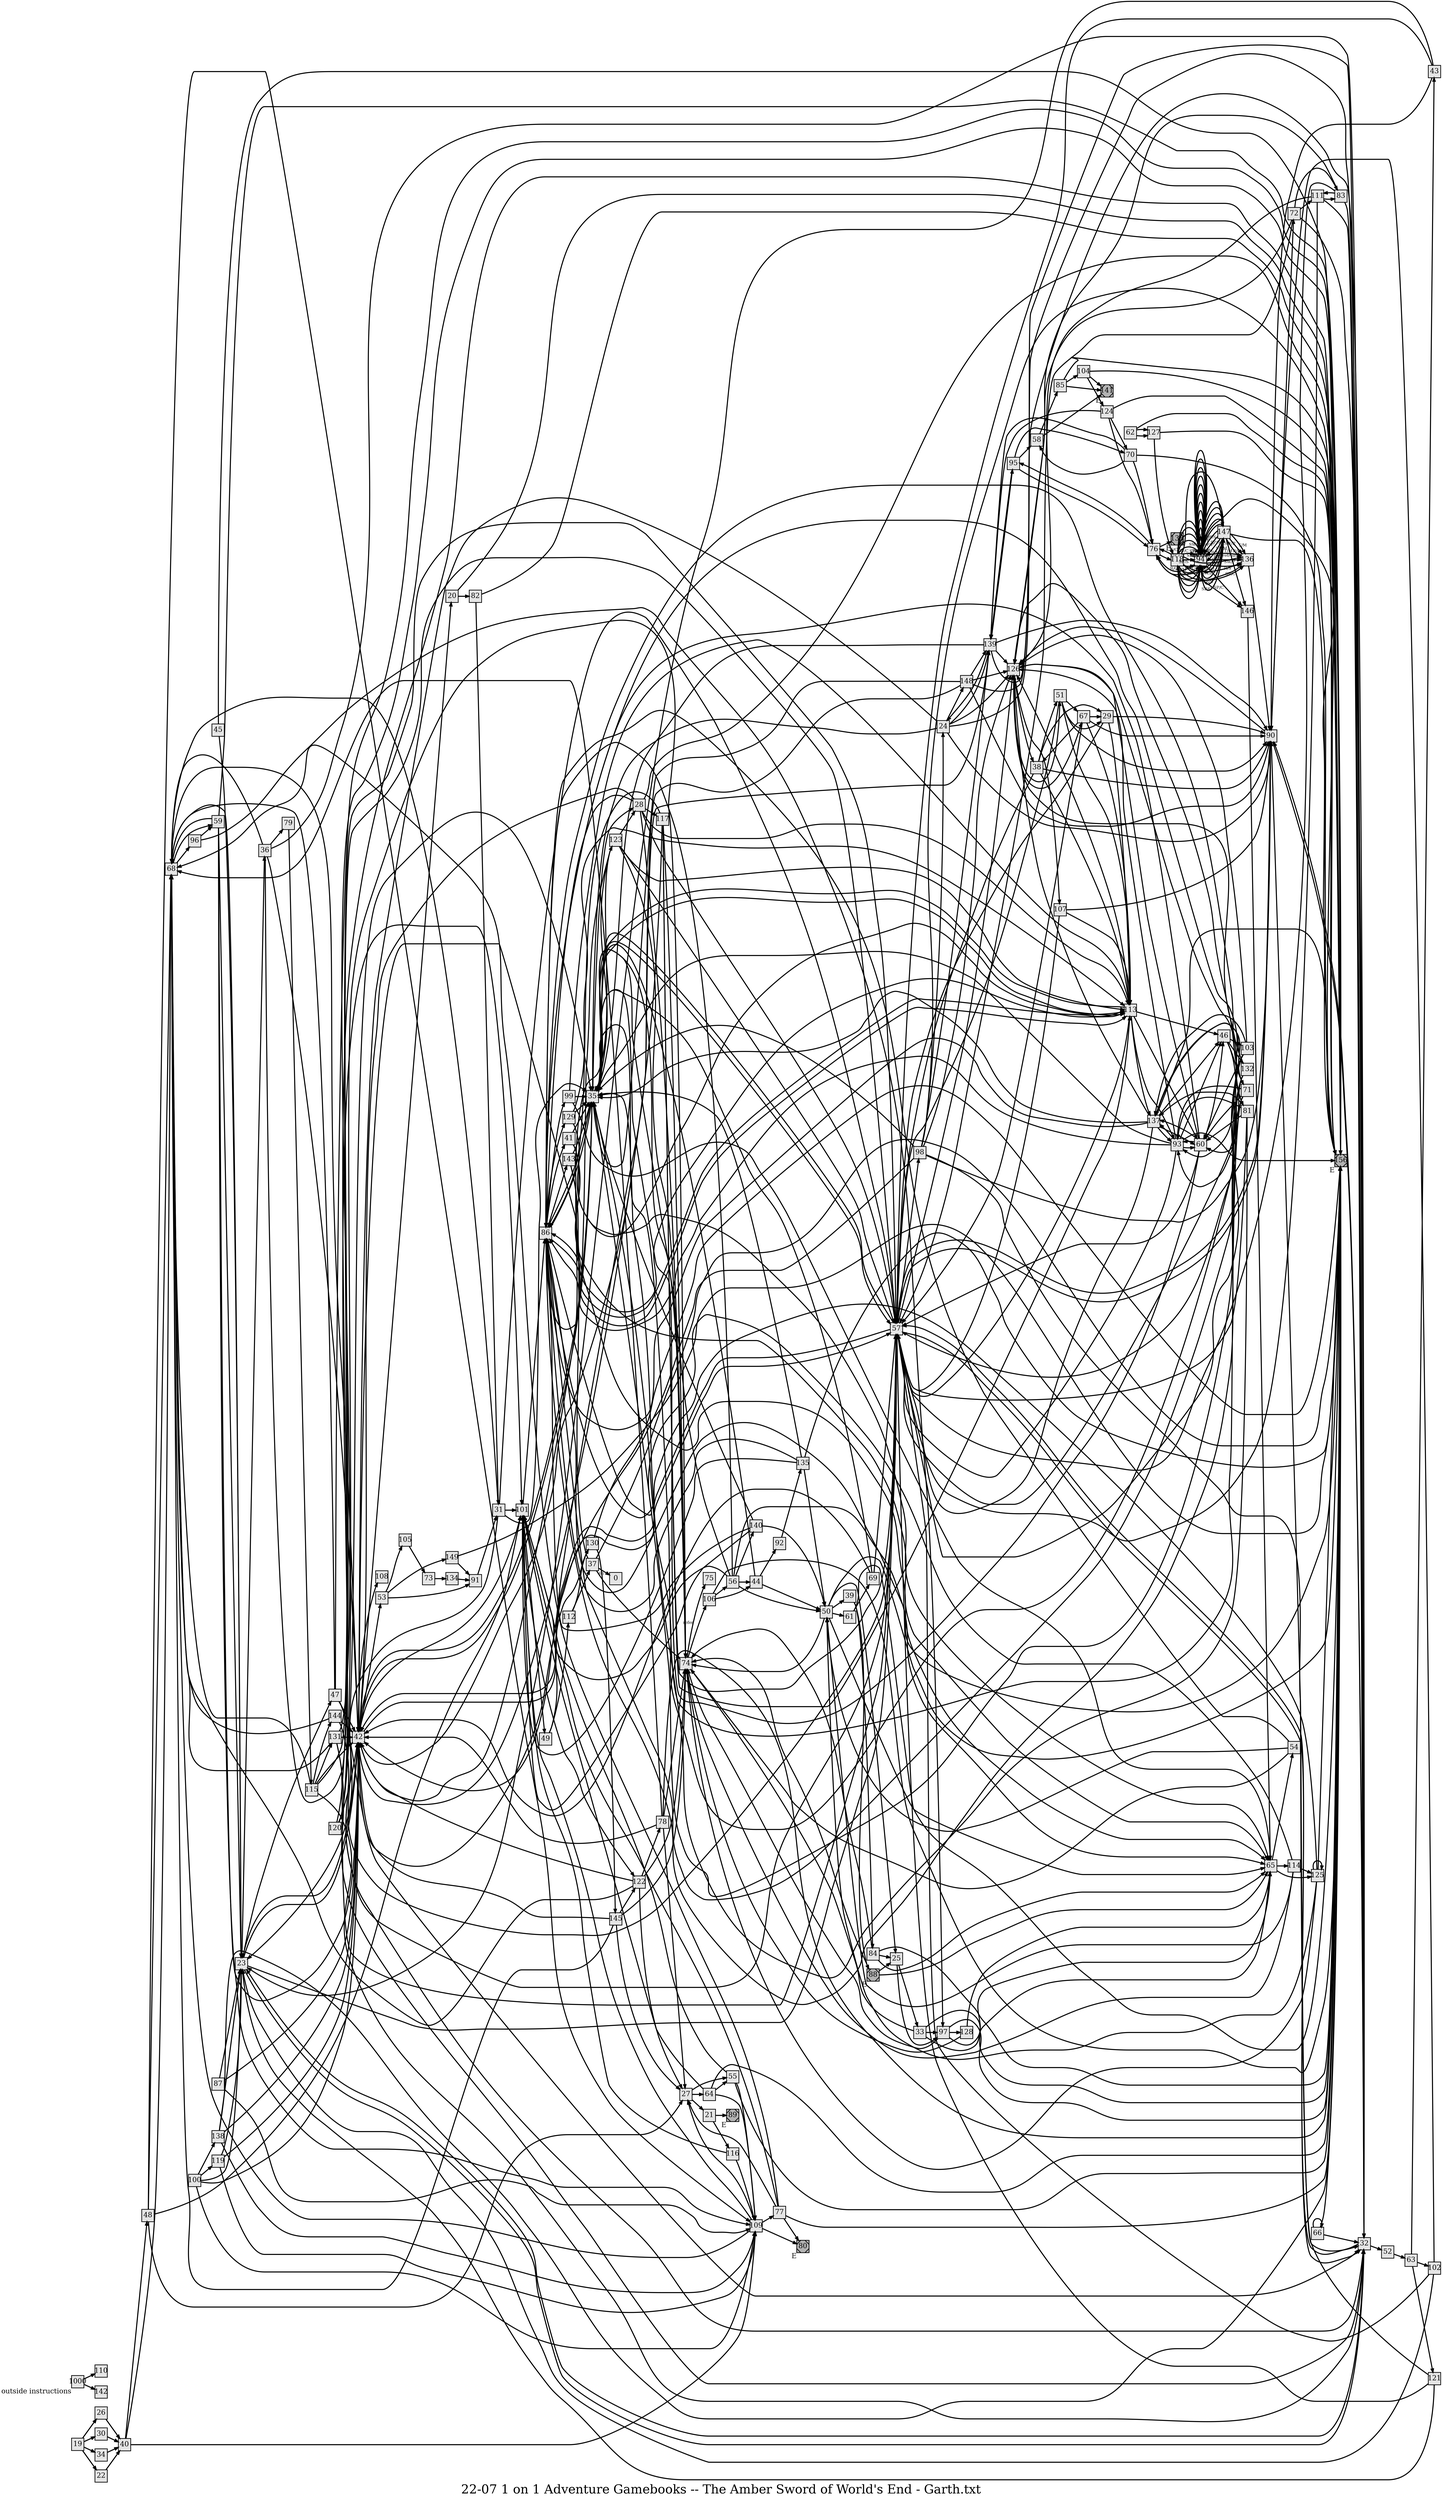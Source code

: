 digraph g{
  graph [ label="22-07 1 on 1 Adventure Gamebooks -- The Amber Sword of World's End - Garth.txt" rankdir=LR, ordering=out, fontsize=36, nodesep="0.35", ranksep="0.45"];
  node  [shape=rect, penwidth=2, fontsize=20, style=filled, fillcolor=grey90, margin="0,0", labelfloat=true, regular=true, fixedsize=true];
  edge  [labelfloat=true, penwidth=3, fontsize=12];
  19 -> 26;
  19 -> 30;
  19 -> 34;
  19 -> 22;
  20;
  20 -> 156;
  20 -> 82;
  21 -> 89;
  21 -> 116;
  22 -> 40;
  23 -> 36;
  23 -> 47;
  23 -> 42;
  23 -> 68;
  23 -> 32;
  23 -> 57;
  24 -> 148;
  24 -> 139;
  24 -> 90;
  24 -> 126;
  24 -> 42;
  24 -> 32;
  24 -> 35;
  25 -> 33;
  25 -> 97;
  26 -> 40;
  27 -> 55;
  27 -> 64;
  27 -> 21;
  28;
  28 -> 156;
  28 -> 117;
  28 -> 113;
  28 -> 86;
  28 -> 42;
  28 -> 57;
  28 -> 74;
  29 -> 90;
  29 -> 113;
  29 -> 57;
  30 -> 40;
  31 -> 23;
  31 -> 57;
  31 -> 101;
  31 -> 68;
  31 -> 35;
  32 -> 52;
  32 -> 90;
  32 -> 23;
  32 -> 57;
  33;
  33 -> 156;
  33 -> 97;
  33 -> 74;
  33 -> 65;
  34 -> 40;
  35 -> 28;
  35 -> 123;
  35 -> 86;
  35 -> 42;
  35 -> 113;
  35 -> 74;
  35 -> 57;
  36 -> 79;
  36 -> 42;
  36 -> 68;
  36 -> 32;
  36 -> 57;
  37 -> 156;
  37 -> 74;
  37 -> 42;
  37 -> 0	[ xlabel="68" ];
  38 -> 51;
  38 -> 29;
  38 -> 90;
  38 -> 113;
  38 -> 57;
  39 -> 84;
  39 -> 88;
  40 -> 48;
  40 -> 109;
  40 -> 68;
  41 -> 35;
  41 -> 113;
  41 -> 65;
  42 -> 20;
  42 -> 108;
  42 -> 53;
  42 -> 23;
  42 -> 35;
  42 -> 101;
  42 -> 68;
  42 -> 57;
  43 -> 90;
  43 -> 23;
  43 -> 57;
  44 -> 92;
  44 -> 50;
  44 -> 35;
  101;
  101 -> 86;
  45;
  45 -> 156;
  45 -> 23;
  46 -> 103;
  46 -> 132;
  46 -> 71;
  46 -> 81;
  47 -> 156;
  47 -> 42;
  47 -> 68;
  47 -> 32;
  47 -> 57;
  48 -> 109;
  48 -> 68;
  48 -> 101;
  48 -> 27;
  49 -> 130;
  49 -> 112;
  50 -> 156;
  50 -> 25;
  50 -> 39;
  50 -> 61;
  50 -> 74;
  50 -> 65;
  51 -> 67;
  51 -> 29;
  51 -> 90;
  51 -> 113;
  51 -> 57;
  52 -> 63;
  53 -> 105;
  53 -> 149;
  53 -> 91;
  54;
  54 -> 86;
  54 -> 74;
  54 -> 50;
  55;
  55 -> 156;
  55 -> 109;
  55 -> 101;
  56;
  56 -> 156;
  56 -> 140;
  56 -> 44;
  56 -> 50;
  56 -> 35;
  56 -> 101;
  56 -> 86;
  57 -> 98;
  57 -> 90;
  57 -> 32;
  57 -> 42;
  57 -> 126;
  57 -> 35;
  58 -> 85;
  58 -> 141;
  59 -> 156;
  59 -> 23;
  59 -> 109;
  59 -> 68;
  59 -> 42;
  60;
  60 -> 46;
  60 -> 93;
  60 -> 137;
  60 -> 35;
  60 -> 57;
  60 -> 86;
  60 -> 126;
  61;
  61 -> 156;
  61 -> 69;
  62 -> 156;
  62 -> 127;
  63 -> 43;
  63 -> 102;
  63 -> 121;
  64 -> 156;
  64 -> 55;
  64 -> 101;
  64 -> 109;
  65 -> 54;
  65 -> 114;
  65 -> 125;
  66 -> 66;
  66 -> 156;
  66 -> 32;
  67 -> 38;
  67 -> 29;
  67 -> 90;
  67 -> 113;
  67 -> 57;
  68 -> 59;
  68 -> 96;
  69 -> 57;
  69 -> 42;
  69 -> 35;
  70;
  70 -> 156;
  70 -> 58;
  70 -> 139;
  70 -> 76;
  71 -> 60;
  71 -> 93;
  71 -> 137;
  71 -> 35;
  71 -> 57;
  71 -> 86;
  71 -> 126;
  72 -> 83;
  72 -> 111;
  72 -> 32;
  72 -> 126;
  72 -> 57;
  73 -> 134;
  74 -> 75	[ xlabel="refer" ];
  74 -> 106;
  76 -> 95;
  76 -> 133;
  76 -> 118;
  77;
  77 -> 156;
  77 -> 68;
  77 -> 101;
  77 -> 27;
  77 -> 80;
  78 -> 156;
  78 -> 42;
  78 -> 68;
  78 -> 74;
  78 -> 27;
  79 -> 115;
  80	[ xlabel="E", shape=Msquare, fontsize=20, fillcolor=grey70 ];
  81 -> 60;
  81 -> 93;
  81 -> 137;
  81 -> 35;
  81 -> 57;
  81 -> 86;
  81 -> 126;
  82;
  82 -> 156;
  82 -> 31;
  83 -> 111;
  83 -> 32;
  83 -> 57;
  83 -> 126;
  84;
  84 -> 156;
  84 -> 25;
  84 -> 74;
  84 -> 65;
  85;
  85 -> 156;
  85 -> 104;
  85 -> 141;
  86 -> 99;
  86 -> 129;
  86 -> 41;
  86 -> 143;
  86 -> 35;
  86 -> 65;
  86 -> 113;
  87 -> 23;
  87 -> 42;
  87 -> 109;
  88	[ xlabel="E", shape=Msquare, fontsize=20, fillcolor=grey70 ];
  88 -> 25;
  88 -> 74;
  88 -> 65;
  89	[ xlabel="E", shape=Msquare, fontsize=20, fillcolor=grey70 ];
  90 -> 72;
  90 -> 32;
  90 -> 57;
  90 -> 126;
  91 -> 31;
  92 -> 135;
  93 -> 156;
  93 -> 46;
  93 -> 60;
  93 -> 137;
  93 -> 35;
  93 -> 57;
  93 -> 86;
  93 -> 126;
  94 -> 156;
  94 -> 118	[ xlabel="retreat" ];
  94 -> 147	[ xlabel="retreat" ];
  94 -> 147;
  94 -> 76;
  94 -> 94	[ xlabel="R/C" ];
  94 -> 94	[ xlabel="R/M" ];
  94 -> 94	[ xlabel="R/P" ];
  94 -> 136	[ xlabel="R/S" ];
  94 -> 146	[ xlabel="SP/C" ];
  94 -> 94	[ xlabel="SP/M" ];
  94 -> 94	[ xlabel="SP/P" ];
  94 -> 94	[ xlabel="SP/S" ];
  94 -> 94	[ xlabel="SW/C" ];
  94 -> 94	[ xlabel="SW/M" ];
  94 -> 136	[ xlabel="SW/P" ];
  94 -> 94	[ xlabel="SW/S" ];
  94 -> 94	[ xlabel="T/C" ];
  94 -> 136	[ xlabel="T/M" ];
  94 -> 94	[ xlabel="T/P" ];
  94 -> 94	[ xlabel="T/S" ];
  95 -> 70;
  95 -> 58;
  95 -> 139;
  95 -> 76;
  96 -> 59;
  96 -> 97;
  97;
  97 -> 156;
  97 -> 128;
  97 -> 74;
  97 -> 65;
  98;
  98 -> 156;
  98 -> 24;
  98 -> 139;
  98 -> 32;
  98 -> 90;
  98 -> 126;
  98 -> 35;
  98 -> 42;
  99 -> 113;
  99 -> 35;
  99 -> 65;
  100 -> 138;
  100 -> 119;
  100 -> 23;
  100 -> 109;
  100 -> 42;
  101 -> 122;
  101 -> 49;
  102 -> 90;
  102 -> 57;
  102 -> 23;
  103 -> 60;
  103 -> 93;
  103 -> 137;
  103 -> 35;
  103 -> 86;
  103 -> 57;
  103 -> 126;
  104;
  104 -> 156;
  104 -> 141;
  104 -> 124;
  105 -> 73;
  106 -> 156;
  106 -> 56;
  106 -> 44;
  107 -> 90;
  107 -> 57;
  107 -> 113;
  62;
  62 -> 127;
  109 -> 77;
  109 -> 68;
  109 -> 101;
  109 -> 27;
  109 -> 80;
  1000	[ xlabel="outside instructions" ];
  1000 -> 110;
  1000 -> 142;
  111 -> 83;
  111 -> 57;
  111 -> 32;
  111 -> 126;
  112 -> 130;
  112 -> 37;
  113 -> 46;
  113 -> 60;
  113 -> 93;
  113 -> 137;
  113 -> 35;
  113 -> 86;
  113 -> 57;
  113 -> 126;
  114 -> 125;
  114 -> 86;
  114 -> 74;
  114 -> 50;
  115;
  115 -> 144;
  115 -> 131;
  115 -> 42;
  115 -> 68;
  115 -> 32;
  115 -> 57;
  116 -> 101;
  116 -> 109;
  117 -> 86;
  117 -> 74;
  117 -> 42;
  117 -> 57;
  117 -> 113;
  118 -> 147;
  118 -> 76;
  118 -> 94	[ xlabel="R/C" ];
  118 -> 94	[ xlabel="R/M" ];
  118 -> 94	[ xlabel="R/P" ];
  118 -> 136	[ xlabel="R/S" ];
  118 -> 146	[ xlabel="SP/C" ];
  118 -> 94	[ xlabel="SP/M" ];
  118 -> 94	[ xlabel="SP/P" ];
  118 -> 94	[ xlabel="SP/S" ];
  118 -> 94	[ xlabel="SW/C" ];
  118 -> 94	[ xlabel="SW/M" ];
  118 -> 136	[ xlabel="SW/P" ];
  118 -> 94	[ xlabel="SW/S" ];
  118 -> 94	[ xlabel="T/C" ];
  118 -> 136	[ xlabel="T/M" ];
  118 -> 94	[ xlabel="T/P" ];
  118 -> 94	[ xlabel="T/S" ];
  119 -> 23;
  119 -> 42;
  119 -> 109;
  120 -> 156;
  120 -> 74;
  120 -> 101;
  120 -> 35;
  120 -> 42;
  121 -> 90;
  121 -> 23;
  121 -> 57;
  122 -> 78;
  122 -> 74;
  122 -> 27;
  122 -> 42;
  122 -> 68;
  123 -> 28;
  123 -> 113;
  123 -> 86;
  123 -> 74;
  123 -> 57;
  123 -> 42;
  124;
  124 -> 156;
  124 -> 70;
  124 -> 139;
  124 -> 76;
  125 -> 125;
  125 -> 156;
  125 -> 86;
  125 -> 50;
  125 -> 74;
  126 -> 107;
  126 -> 38;
  126 -> 51;
  126 -> 67;
  127;
  127 -> 156;
  127 -> 118;
  128 -> 74;
  128 -> 65;
  129;
  129 -> 113;
  129 -> 35;
  129 -> 65;
  130;
  130 -> 156;
  130 -> 145;
  131 -> 156;
  131 -> 42;
  131 -> 32;
  131 -> 68;
  131 -> 57;
  132 -> 60;
  132 -> 93;
  132 -> 137;
  132 -> 35;
  132 -> 86;
  132 -> 57;
  132 -> 126;
  133	[ xlabel="E", shape=Msquare, fontsize=20, fillcolor=grey70 ];
  134 -> 91;
  135;
  135 -> 156;
  135 -> 50;
  135 -> 101;
  135 -> 35;
  135 -> 86;
  136 -> 90;
  136 -> 76;
  137;
  137 -> 156;
  137 -> 46;
  137 -> 60;
  137 -> 93;
  137 -> 35;
  137 -> 86;
  137 -> 57;
  137 -> 126;
  138 -> 156;
  138 -> 23;
  138 -> 109;
  138 -> 42;
  139 -> 95;
  139 -> 24;
  139 -> 90;
  139 -> 126;
  139 -> 32;
  139 -> 35;
  139 -> 42;
  140 -> 50;
  140 -> 101;
  140 -> 35;
  140 -> 86;
  141	[ xlabel="E", shape=Msquare, fontsize=20, fillcolor=grey70 ];
  143 -> 35;
  143 -> 65;
  143 -> 113;
  144 -> 42;
  144 -> 32;
  144 -> 68;
  144 -> 57;
  145 -> 122;
  145 -> 74;
  145 -> 68;
  145 -> 27;
  145 -> 42;
  146 -> 65;
  147;
  147 -> 156;
  147 -> 76;
  147 -> 94	[ xlabel="R/C" ];
  147 -> 94	[ xlabel="R/M" ];
  147 -> 94	[ xlabel="R/P" ];
  147 -> 136	[ xlabel="R/S" ];
  147 -> 146	[ xlabel="SP/C" ];
  147 -> 94	[ xlabel="SP/M" ];
  147 -> 94	[ xlabel="SP/P" ];
  147 -> 94	[ xlabel="SP/S" ];
  147 -> 94	[ xlabel="SW/C" ];
  147 -> 94	[ xlabel="SW/M" ];
  147 -> 136	[ xlabel="SW/P" ];
  147 -> 94	[ xlabel="SW/S" ];
  147 -> 94	[ xlabel="T/C" ];
  147 -> 136	[ xlabel="T/M" ];
  147 -> 94	[ xlabel="T/P" ];
  147 -> 94	[ xlabel="T/S" ];
  148;
  148 -> 139;
  148 -> 90;
  148 -> 126;
  148 -> 32;
  148 -> 35;
  148 -> 42;
  149;
  
  149 -> 156;
  149 -> 91;
  156	[ xlabel="E", shape=Msquare, fontsize=20, fillcolor=grey70 ];
  
  
  
  
  
  
}

